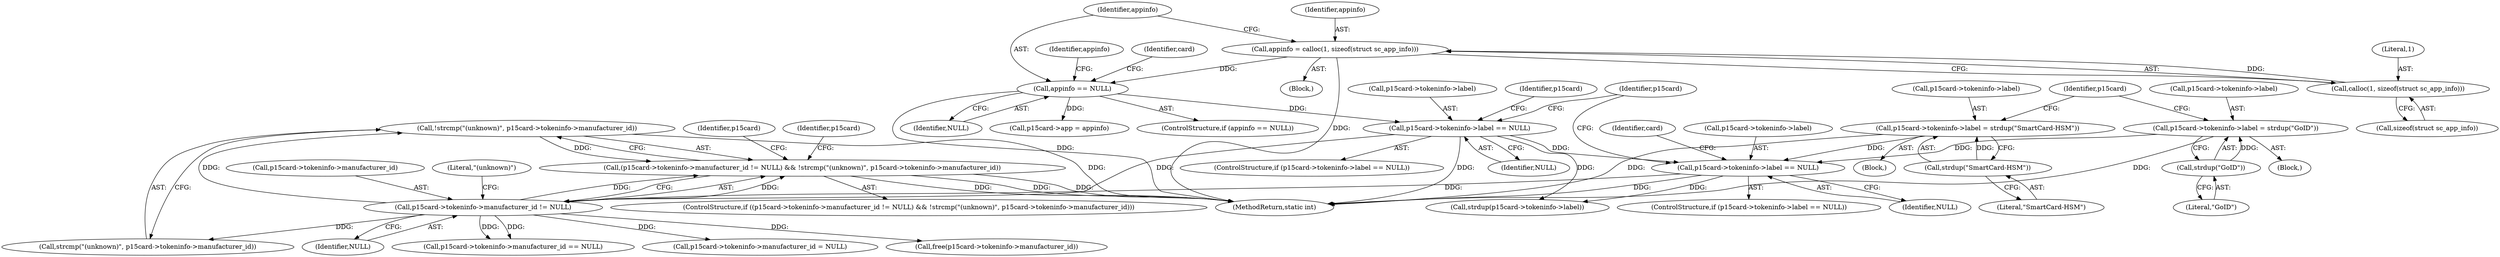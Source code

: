 digraph "0_OpenSC_360e95d45ac4123255a4c796db96337f332160ad#diff-d643a0fa169471dbf2912f4866dc49c5_6@API" {
"1000435" [label="(Call,!strcmp(\"(unknown)\", p15card->tokeninfo->manufacturer_id))"];
"1000428" [label="(Call,p15card->tokeninfo->manufacturer_id != NULL)"];
"1000370" [label="(Call,p15card->tokeninfo->label == NULL)"];
"1000150" [label="(Call,appinfo == NULL)"];
"1000143" [label="(Call,appinfo = calloc(1, sizeof(struct sc_app_info)))"];
"1000145" [label="(Call,calloc(1, sizeof(struct sc_app_info)))"];
"1000414" [label="(Call,p15card->tokeninfo->label == NULL)"];
"1000395" [label="(Call,p15card->tokeninfo->label = strdup(\"GoID\"))"];
"1000401" [label="(Call,strdup(\"GoID\"))"];
"1000405" [label="(Call,p15card->tokeninfo->label = strdup(\"SmartCard-HSM\"))"];
"1000411" [label="(Call,strdup(\"SmartCard-HSM\"))"];
"1000427" [label="(Call,(p15card->tokeninfo->manufacturer_id != NULL) && !strcmp(\"(unknown)\", p15card->tokeninfo->manufacturer_id))"];
"1000143" [label="(Call,appinfo = calloc(1, sizeof(struct sc_app_info)))"];
"1000161" [label="(Identifier,appinfo)"];
"1001092" [label="(MethodReturn,static int)"];
"1000156" [label="(Identifier,card)"];
"1000461" [label="(Identifier,p15card)"];
"1000150" [label="(Call,appinfo == NULL)"];
"1000436" [label="(Call,strcmp(\"(unknown)\", p15card->tokeninfo->manufacturer_id))"];
"1000420" [label="(Identifier,NULL)"];
"1000411" [label="(Call,strdup(\"SmartCard-HSM\"))"];
"1000435" [label="(Call,!strcmp(\"(unknown)\", p15card->tokeninfo->manufacturer_id))"];
"1000383" [label="(Identifier,p15card)"];
"1000406" [label="(Call,p15card->tokeninfo->label)"];
"1000458" [label="(Call,p15card->tokeninfo->manufacturer_id == NULL)"];
"1000152" [label="(Identifier,NULL)"];
"1000429" [label="(Call,p15card->tokeninfo->manufacturer_id)"];
"1000447" [label="(Identifier,p15card)"];
"1000417" [label="(Identifier,p15card)"];
"1000145" [label="(Call,calloc(1, sizeof(struct sc_app_info)))"];
"1000369" [label="(ControlStructure,if (p15card->tokeninfo->label == NULL))"];
"1000171" [label="(Call,p15card->app = appinfo)"];
"1000395" [label="(Call,p15card->tokeninfo->label = strdup(\"GoID\"))"];
"1000415" [label="(Call,p15card->tokeninfo->label)"];
"1000144" [label="(Identifier,appinfo)"];
"1000402" [label="(Literal,\"GoID\")"];
"1000428" [label="(Call,p15card->tokeninfo->manufacturer_id != NULL)"];
"1000376" [label="(Identifier,NULL)"];
"1000370" [label="(Call,p15card->tokeninfo->label == NULL)"];
"1000431" [label="(Identifier,p15card)"];
"1000107" [label="(Block,)"];
"1000413" [label="(ControlStructure,if (p15card->tokeninfo->label == NULL))"];
"1000146" [label="(Literal,1)"];
"1000405" [label="(Call,p15card->tokeninfo->label = strdup(\"SmartCard-HSM\"))"];
"1000371" [label="(Call,p15card->tokeninfo->label)"];
"1000518" [label="(Call,strdup(p15card->tokeninfo->label))"];
"1000437" [label="(Literal,\"(unknown)\")"];
"1000149" [label="(ControlStructure,if (appinfo == NULL))"];
"1000450" [label="(Call,p15card->tokeninfo->manufacturer_id = NULL)"];
"1000412" [label="(Literal,\"SmartCard-HSM\")"];
"1000434" [label="(Identifier,NULL)"];
"1000396" [label="(Call,p15card->tokeninfo->label)"];
"1000401" [label="(Call,strdup(\"GoID\"))"];
"1000427" [label="(Call,(p15card->tokeninfo->manufacturer_id != NULL) && !strcmp(\"(unknown)\", p15card->tokeninfo->manufacturer_id))"];
"1000147" [label="(Call,sizeof(struct sc_app_info))"];
"1000444" [label="(Call,free(p15card->tokeninfo->manufacturer_id))"];
"1000394" [label="(Block,)"];
"1000404" [label="(Block,)"];
"1000426" [label="(ControlStructure,if ((p15card->tokeninfo->manufacturer_id != NULL) && !strcmp(\"(unknown)\", p15card->tokeninfo->manufacturer_id)))"];
"1000151" [label="(Identifier,appinfo)"];
"1000423" [label="(Identifier,card)"];
"1000414" [label="(Call,p15card->tokeninfo->label == NULL)"];
"1000435" -> "1000427"  [label="AST: "];
"1000435" -> "1000436"  [label="CFG: "];
"1000436" -> "1000435"  [label="AST: "];
"1000427" -> "1000435"  [label="CFG: "];
"1000435" -> "1001092"  [label="DDG: "];
"1000435" -> "1000427"  [label="DDG: "];
"1000428" -> "1000435"  [label="DDG: "];
"1000428" -> "1000427"  [label="AST: "];
"1000428" -> "1000434"  [label="CFG: "];
"1000429" -> "1000428"  [label="AST: "];
"1000434" -> "1000428"  [label="AST: "];
"1000437" -> "1000428"  [label="CFG: "];
"1000427" -> "1000428"  [label="CFG: "];
"1000428" -> "1000427"  [label="DDG: "];
"1000428" -> "1000427"  [label="DDG: "];
"1000370" -> "1000428"  [label="DDG: "];
"1000414" -> "1000428"  [label="DDG: "];
"1000428" -> "1000436"  [label="DDG: "];
"1000428" -> "1000444"  [label="DDG: "];
"1000428" -> "1000450"  [label="DDG: "];
"1000428" -> "1000458"  [label="DDG: "];
"1000428" -> "1000458"  [label="DDG: "];
"1000370" -> "1000369"  [label="AST: "];
"1000370" -> "1000376"  [label="CFG: "];
"1000371" -> "1000370"  [label="AST: "];
"1000376" -> "1000370"  [label="AST: "];
"1000383" -> "1000370"  [label="CFG: "];
"1000431" -> "1000370"  [label="CFG: "];
"1000370" -> "1001092"  [label="DDG: "];
"1000150" -> "1000370"  [label="DDG: "];
"1000370" -> "1000414"  [label="DDG: "];
"1000370" -> "1000518"  [label="DDG: "];
"1000150" -> "1000149"  [label="AST: "];
"1000150" -> "1000152"  [label="CFG: "];
"1000151" -> "1000150"  [label="AST: "];
"1000152" -> "1000150"  [label="AST: "];
"1000156" -> "1000150"  [label="CFG: "];
"1000161" -> "1000150"  [label="CFG: "];
"1000150" -> "1001092"  [label="DDG: "];
"1000143" -> "1000150"  [label="DDG: "];
"1000150" -> "1000171"  [label="DDG: "];
"1000143" -> "1000107"  [label="AST: "];
"1000143" -> "1000145"  [label="CFG: "];
"1000144" -> "1000143"  [label="AST: "];
"1000145" -> "1000143"  [label="AST: "];
"1000151" -> "1000143"  [label="CFG: "];
"1000143" -> "1001092"  [label="DDG: "];
"1000145" -> "1000143"  [label="DDG: "];
"1000145" -> "1000147"  [label="CFG: "];
"1000146" -> "1000145"  [label="AST: "];
"1000147" -> "1000145"  [label="AST: "];
"1000414" -> "1000413"  [label="AST: "];
"1000414" -> "1000420"  [label="CFG: "];
"1000415" -> "1000414"  [label="AST: "];
"1000420" -> "1000414"  [label="AST: "];
"1000423" -> "1000414"  [label="CFG: "];
"1000431" -> "1000414"  [label="CFG: "];
"1000414" -> "1001092"  [label="DDG: "];
"1000395" -> "1000414"  [label="DDG: "];
"1000405" -> "1000414"  [label="DDG: "];
"1000414" -> "1000518"  [label="DDG: "];
"1000395" -> "1000394"  [label="AST: "];
"1000395" -> "1000401"  [label="CFG: "];
"1000396" -> "1000395"  [label="AST: "];
"1000401" -> "1000395"  [label="AST: "];
"1000417" -> "1000395"  [label="CFG: "];
"1000395" -> "1001092"  [label="DDG: "];
"1000401" -> "1000395"  [label="DDG: "];
"1000401" -> "1000402"  [label="CFG: "];
"1000402" -> "1000401"  [label="AST: "];
"1000405" -> "1000404"  [label="AST: "];
"1000405" -> "1000411"  [label="CFG: "];
"1000406" -> "1000405"  [label="AST: "];
"1000411" -> "1000405"  [label="AST: "];
"1000417" -> "1000405"  [label="CFG: "];
"1000405" -> "1001092"  [label="DDG: "];
"1000411" -> "1000405"  [label="DDG: "];
"1000411" -> "1000412"  [label="CFG: "];
"1000412" -> "1000411"  [label="AST: "];
"1000427" -> "1000426"  [label="AST: "];
"1000447" -> "1000427"  [label="CFG: "];
"1000461" -> "1000427"  [label="CFG: "];
"1000427" -> "1001092"  [label="DDG: "];
"1000427" -> "1001092"  [label="DDG: "];
"1000427" -> "1001092"  [label="DDG: "];
}
